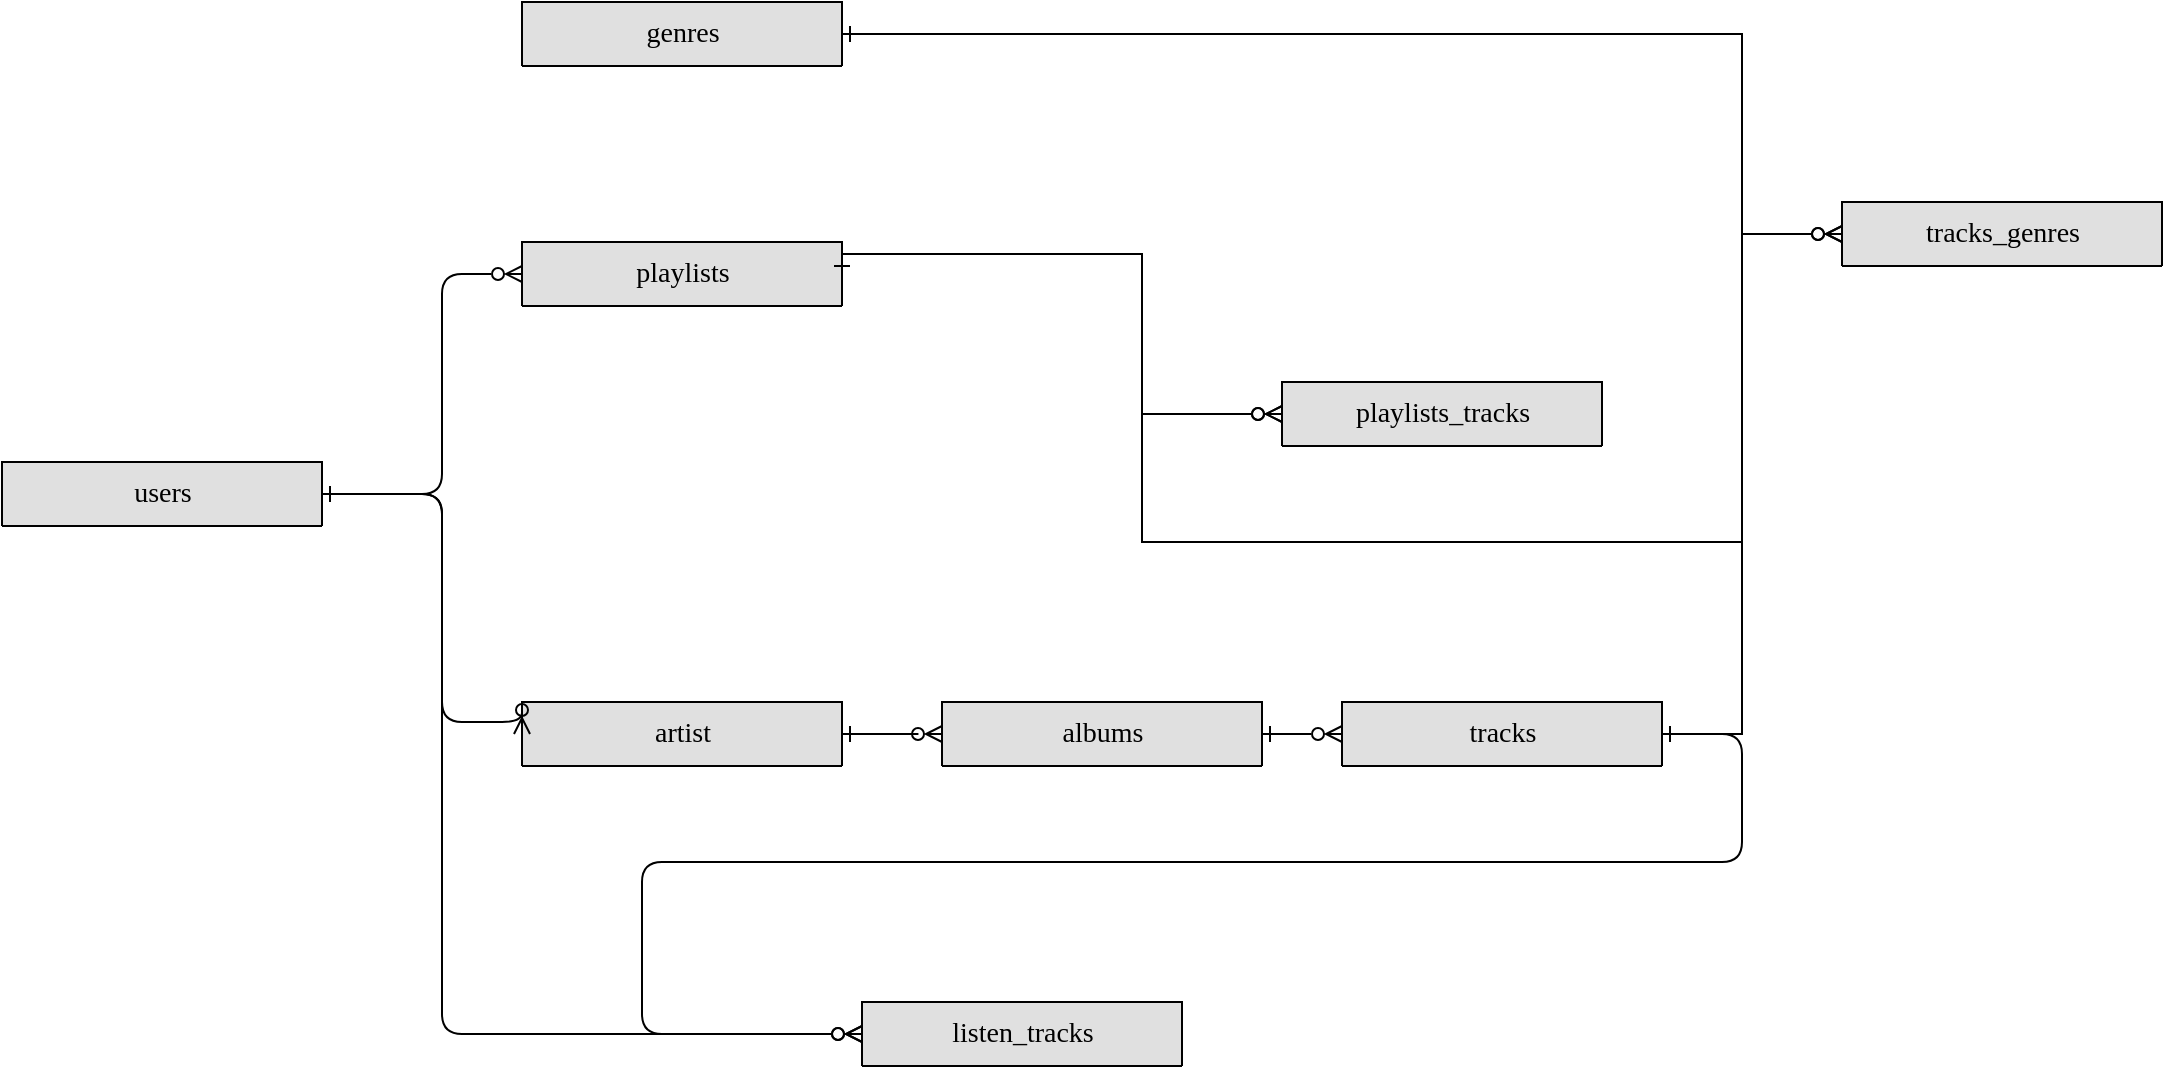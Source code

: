 <mxfile version="27.0.9">
  <diagram name="Page-1" id="e56a1550-8fbb-45ad-956c-1786394a9013">
    <mxGraphModel dx="1489" dy="954" grid="1" gridSize="10" guides="1" tooltips="1" connect="1" arrows="1" fold="1" page="1" pageScale="1" pageWidth="1100" pageHeight="850" background="none" math="0" shadow="0">
      <root>
        <mxCell id="0" />
        <mxCell id="1" parent="0" />
        <mxCell id="2e49270ec7c68f3f-80" value="users" style="swimlane;html=1;fontStyle=0;childLayout=stackLayout;horizontal=1;startSize=32;fillColor=#e0e0e0;horizontalStack=0;resizeParent=1;resizeLast=0;collapsible=1;marginBottom=0;swimlaneFillColor=#ffffff;align=center;rounded=0;shadow=0;comic=0;labelBackgroundColor=none;strokeWidth=1;fontFamily=Verdana;fontSize=14" parent="1" vertex="1">
          <mxGeometry x="10" y="380" width="160" height="32" as="geometry" />
        </mxCell>
        <mxCell id="cyBd8Ml3z5QBhJ2P979c-1" value="artist" style="swimlane;html=1;fontStyle=0;childLayout=stackLayout;horizontal=1;startSize=32;fillColor=#e0e0e0;horizontalStack=0;resizeParent=1;resizeLast=0;collapsible=1;marginBottom=0;swimlaneFillColor=#ffffff;align=center;rounded=0;shadow=0;comic=0;labelBackgroundColor=none;strokeWidth=1;fontFamily=Verdana;fontSize=14" parent="1" vertex="1">
          <mxGeometry x="270" y="500" width="160" height="32" as="geometry" />
        </mxCell>
        <mxCell id="cyBd8Ml3z5QBhJ2P979c-4" value="playlists" style="swimlane;html=1;fontStyle=0;childLayout=stackLayout;horizontal=1;startSize=32;fillColor=#e0e0e0;horizontalStack=0;resizeParent=1;resizeLast=0;collapsible=1;marginBottom=0;swimlaneFillColor=#ffffff;align=center;rounded=0;shadow=0;comic=0;labelBackgroundColor=none;strokeWidth=1;fontFamily=Verdana;fontSize=14" parent="1" vertex="1">
          <mxGeometry x="270" y="270" width="160" height="32" as="geometry" />
        </mxCell>
        <mxCell id="cyBd8Ml3z5QBhJ2P979c-5" value="" style="edgeStyle=orthogonalEdgeStyle;html=1;endArrow=ERzeroToMany;startArrow=ERone;labelBackgroundColor=none;fontFamily=Verdana;fontSize=14;entryX=0;entryY=0.5;exitX=1;exitY=0.5;exitDx=0;exitDy=0;entryDx=0;entryDy=0;endFill=0;startFill=0;" parent="1" source="2e49270ec7c68f3f-80" target="cyBd8Ml3z5QBhJ2P979c-1" edge="1">
          <mxGeometry width="100" height="100" relative="1" as="geometry">
            <mxPoint x="380" y="512" as="sourcePoint" />
            <mxPoint x="380" y="350" as="targetPoint" />
            <Array as="points">
              <mxPoint x="230" y="396" />
              <mxPoint x="230" y="510" />
              <mxPoint x="270" y="510" />
            </Array>
          </mxGeometry>
        </mxCell>
        <mxCell id="cyBd8Ml3z5QBhJ2P979c-6" value="" style="edgeStyle=orthogonalEdgeStyle;html=1;endArrow=ERzeroToMany;startArrow=ERone;labelBackgroundColor=none;fontFamily=Verdana;fontSize=14;entryX=0;entryY=0.5;entryDx=0;entryDy=0;endFill=0;startFill=0;exitX=1;exitY=0.5;exitDx=0;exitDy=0;" parent="1" source="2e49270ec7c68f3f-80" target="cyBd8Ml3z5QBhJ2P979c-4" edge="1">
          <mxGeometry width="100" height="100" relative="1" as="geometry">
            <mxPoint x="190" y="400" as="sourcePoint" />
            <mxPoint x="300" y="316" as="targetPoint" />
            <Array as="points">
              <mxPoint x="230" y="396" />
              <mxPoint x="230" y="286" />
            </Array>
          </mxGeometry>
        </mxCell>
        <mxCell id="cyBd8Ml3z5QBhJ2P979c-8" value="albums" style="swimlane;html=1;fontStyle=0;childLayout=stackLayout;horizontal=1;startSize=32;fillColor=#e0e0e0;horizontalStack=0;resizeParent=1;resizeLast=0;collapsible=1;marginBottom=0;swimlaneFillColor=#ffffff;align=center;rounded=0;shadow=0;comic=0;labelBackgroundColor=none;strokeWidth=1;fontFamily=Verdana;fontSize=14" parent="1" vertex="1">
          <mxGeometry x="480" y="500" width="160" height="32" as="geometry" />
        </mxCell>
        <mxCell id="cyBd8Ml3z5QBhJ2P979c-9" value="" style="edgeStyle=orthogonalEdgeStyle;html=1;endArrow=ERzeroToMany;startArrow=ERone;labelBackgroundColor=none;fontFamily=Verdana;fontSize=14;entryX=0;entryY=0.5;exitX=1;exitY=0.5;exitDx=0;exitDy=0;entryDx=0;entryDy=0;endFill=0;startFill=0;" parent="1" source="cyBd8Ml3z5QBhJ2P979c-1" target="cyBd8Ml3z5QBhJ2P979c-8" edge="1">
          <mxGeometry width="100" height="100" relative="1" as="geometry">
            <mxPoint x="440" y="644" as="sourcePoint" />
            <mxPoint x="620" y="570" as="targetPoint" />
            <Array as="points">
              <mxPoint x="470" y="516" />
            </Array>
          </mxGeometry>
        </mxCell>
        <mxCell id="cyBd8Ml3z5QBhJ2P979c-10" value="genres" style="swimlane;html=1;fontStyle=0;childLayout=stackLayout;horizontal=1;startSize=32;fillColor=#e0e0e0;horizontalStack=0;resizeParent=1;resizeLast=0;collapsible=1;marginBottom=0;swimlaneFillColor=#ffffff;align=center;rounded=0;shadow=0;comic=0;labelBackgroundColor=none;strokeWidth=1;fontFamily=Verdana;fontSize=14" parent="1" vertex="1">
          <mxGeometry x="270" y="150" width="160" height="32" as="geometry" />
        </mxCell>
        <mxCell id="cyBd8Ml3z5QBhJ2P979c-11" value="tracks" style="swimlane;html=1;fontStyle=0;childLayout=stackLayout;horizontal=1;startSize=32;fillColor=#e0e0e0;horizontalStack=0;resizeParent=1;resizeLast=0;collapsible=1;marginBottom=0;swimlaneFillColor=#ffffff;align=center;rounded=0;shadow=0;comic=0;labelBackgroundColor=none;strokeWidth=1;fontFamily=Verdana;fontSize=14" parent="1" vertex="1">
          <mxGeometry x="680" y="500" width="160" height="32" as="geometry" />
        </mxCell>
        <mxCell id="cyBd8Ml3z5QBhJ2P979c-14" value="playlists_tracks" style="swimlane;html=1;fontStyle=0;childLayout=stackLayout;horizontal=1;startSize=32;fillColor=#e0e0e0;horizontalStack=0;resizeParent=1;resizeLast=0;collapsible=1;marginBottom=0;swimlaneFillColor=#ffffff;align=center;rounded=0;shadow=0;comic=0;labelBackgroundColor=none;strokeWidth=1;fontFamily=Verdana;fontSize=14" parent="1" vertex="1">
          <mxGeometry x="650" y="340" width="160" height="32" as="geometry" />
        </mxCell>
        <mxCell id="cyBd8Ml3z5QBhJ2P979c-15" value="" style="edgeStyle=orthogonalEdgeStyle;html=1;endArrow=ERzeroToMany;startArrow=ERone;labelBackgroundColor=none;fontFamily=Verdana;fontSize=14;entryX=0;entryY=0.5;exitX=1;exitY=0.5;exitDx=0;exitDy=0;entryDx=0;entryDy=0;endFill=0;startFill=0;rounded=0;" parent="1" source="cyBd8Ml3z5QBhJ2P979c-4" target="cyBd8Ml3z5QBhJ2P979c-14" edge="1">
          <mxGeometry width="100" height="100" relative="1" as="geometry">
            <mxPoint x="460" y="280" as="sourcePoint" />
            <mxPoint x="550" y="280" as="targetPoint" />
            <Array as="points">
              <mxPoint x="430" y="276" />
              <mxPoint x="580" y="276" />
              <mxPoint x="580" y="356" />
            </Array>
          </mxGeometry>
        </mxCell>
        <mxCell id="cyBd8Ml3z5QBhJ2P979c-16" value="" style="edgeStyle=orthogonalEdgeStyle;html=1;endArrow=ERzeroToMany;startArrow=ERone;labelBackgroundColor=none;fontFamily=Verdana;fontSize=14;entryX=0;entryY=0.5;entryDx=0;entryDy=0;endFill=0;startFill=0;rounded=0;exitX=1;exitY=0.5;exitDx=0;exitDy=0;" parent="1" source="cyBd8Ml3z5QBhJ2P979c-11" target="cyBd8Ml3z5QBhJ2P979c-14" edge="1">
          <mxGeometry width="100" height="100" relative="1" as="geometry">
            <mxPoint x="730" y="630" as="sourcePoint" />
            <mxPoint x="740" y="490" as="targetPoint" />
            <Array as="points">
              <mxPoint x="880" y="516" />
              <mxPoint x="880" y="420" />
              <mxPoint x="580" y="420" />
              <mxPoint x="580" y="356" />
            </Array>
          </mxGeometry>
        </mxCell>
        <mxCell id="cyBd8Ml3z5QBhJ2P979c-17" value="" style="edgeStyle=orthogonalEdgeStyle;html=1;endArrow=ERzeroToMany;startArrow=ERone;labelBackgroundColor=none;fontFamily=Verdana;fontSize=14;entryX=0;entryY=0.5;entryDx=0;entryDy=0;endFill=0;startFill=0;rounded=0;exitX=1;exitY=0.5;exitDx=0;exitDy=0;" parent="1" source="cyBd8Ml3z5QBhJ2P979c-8" target="cyBd8Ml3z5QBhJ2P979c-11" edge="1">
          <mxGeometry width="100" height="100" relative="1" as="geometry">
            <mxPoint x="660" y="516" as="sourcePoint" />
            <mxPoint x="560" y="610" as="targetPoint" />
            <Array as="points" />
          </mxGeometry>
        </mxCell>
        <mxCell id="cyBd8Ml3z5QBhJ2P979c-18" value="tracks_genres" style="swimlane;html=1;fontStyle=0;childLayout=stackLayout;horizontal=1;startSize=32;fillColor=#e0e0e0;horizontalStack=0;resizeParent=1;resizeLast=0;collapsible=1;marginBottom=0;swimlaneFillColor=#ffffff;align=center;rounded=0;shadow=0;comic=0;labelBackgroundColor=none;strokeWidth=1;fontFamily=Verdana;fontSize=14" parent="1" vertex="1">
          <mxGeometry x="930" y="250" width="160" height="32" as="geometry" />
        </mxCell>
        <mxCell id="cyBd8Ml3z5QBhJ2P979c-19" value="" style="edgeStyle=orthogonalEdgeStyle;html=1;endArrow=ERzeroToMany;startArrow=ERone;labelBackgroundColor=none;fontFamily=Verdana;fontSize=14;exitX=1;exitY=0.5;exitDx=0;exitDy=0;endFill=0;startFill=0;rounded=0;entryX=0;entryY=0.5;entryDx=0;entryDy=0;" parent="1" source="cyBd8Ml3z5QBhJ2P979c-11" target="cyBd8Ml3z5QBhJ2P979c-18" edge="1">
          <mxGeometry width="100" height="100" relative="1" as="geometry">
            <mxPoint x="830" y="530" as="sourcePoint" />
            <mxPoint x="820" y="252" as="targetPoint" />
            <Array as="points">
              <mxPoint x="880" y="516" />
              <mxPoint x="880" y="266" />
            </Array>
          </mxGeometry>
        </mxCell>
        <mxCell id="cyBd8Ml3z5QBhJ2P979c-20" value="" style="edgeStyle=orthogonalEdgeStyle;html=1;endArrow=ERzeroToMany;startArrow=ERone;labelBackgroundColor=none;fontFamily=Verdana;fontSize=14;endFill=0;startFill=0;rounded=0;entryX=0;entryY=0.5;entryDx=0;entryDy=0;exitX=1;exitY=0.5;exitDx=0;exitDy=0;" parent="1" source="cyBd8Ml3z5QBhJ2P979c-10" target="cyBd8Ml3z5QBhJ2P979c-18" edge="1">
          <mxGeometry width="100" height="100" relative="1" as="geometry">
            <mxPoint x="480" y="210" as="sourcePoint" />
            <mxPoint x="930" y="260.0" as="targetPoint" />
            <Array as="points">
              <mxPoint x="880" y="166" />
              <mxPoint x="880" y="266" />
            </Array>
          </mxGeometry>
        </mxCell>
        <mxCell id="50rPVhvfb47bmhGsmC7R-1" value="listen_tracks" style="swimlane;html=1;fontStyle=0;childLayout=stackLayout;horizontal=1;startSize=32;fillColor=#e0e0e0;horizontalStack=0;resizeParent=1;resizeLast=0;collapsible=1;marginBottom=0;swimlaneFillColor=#ffffff;align=center;rounded=0;shadow=0;comic=0;labelBackgroundColor=none;strokeWidth=1;fontFamily=Verdana;fontSize=14" vertex="1" parent="1">
          <mxGeometry x="440" y="650" width="160" height="32" as="geometry" />
        </mxCell>
        <mxCell id="50rPVhvfb47bmhGsmC7R-2" value="" style="edgeStyle=orthogonalEdgeStyle;html=1;endArrow=ERzeroToMany;startArrow=ERone;labelBackgroundColor=none;fontFamily=Verdana;fontSize=14;entryX=0;entryY=0.5;exitX=1;exitY=0.5;exitDx=0;exitDy=0;entryDx=0;entryDy=0;endFill=0;startFill=0;" edge="1" parent="1" source="2e49270ec7c68f3f-80" target="50rPVhvfb47bmhGsmC7R-1">
          <mxGeometry width="100" height="100" relative="1" as="geometry">
            <mxPoint x="170" y="510" as="sourcePoint" />
            <mxPoint x="270" y="630" as="targetPoint" />
            <Array as="points">
              <mxPoint x="230" y="396" />
              <mxPoint x="230" y="666" />
            </Array>
          </mxGeometry>
        </mxCell>
        <mxCell id="50rPVhvfb47bmhGsmC7R-3" value="" style="edgeStyle=orthogonalEdgeStyle;html=1;endArrow=ERzeroToMany;startArrow=ERone;labelBackgroundColor=none;fontFamily=Verdana;fontSize=14;exitX=1;exitY=0.5;exitDx=0;exitDy=0;endFill=0;startFill=0;entryX=0;entryY=0.5;entryDx=0;entryDy=0;" edge="1" parent="1" source="cyBd8Ml3z5QBhJ2P979c-11" target="50rPVhvfb47bmhGsmC7R-1">
          <mxGeometry width="100" height="100" relative="1" as="geometry">
            <mxPoint x="690" y="630" as="sourcePoint" />
            <mxPoint x="430" y="760" as="targetPoint" />
            <Array as="points">
              <mxPoint x="880" y="516" />
              <mxPoint x="880" y="580" />
              <mxPoint x="330" y="580" />
              <mxPoint x="330" y="666" />
            </Array>
          </mxGeometry>
        </mxCell>
      </root>
    </mxGraphModel>
  </diagram>
</mxfile>
